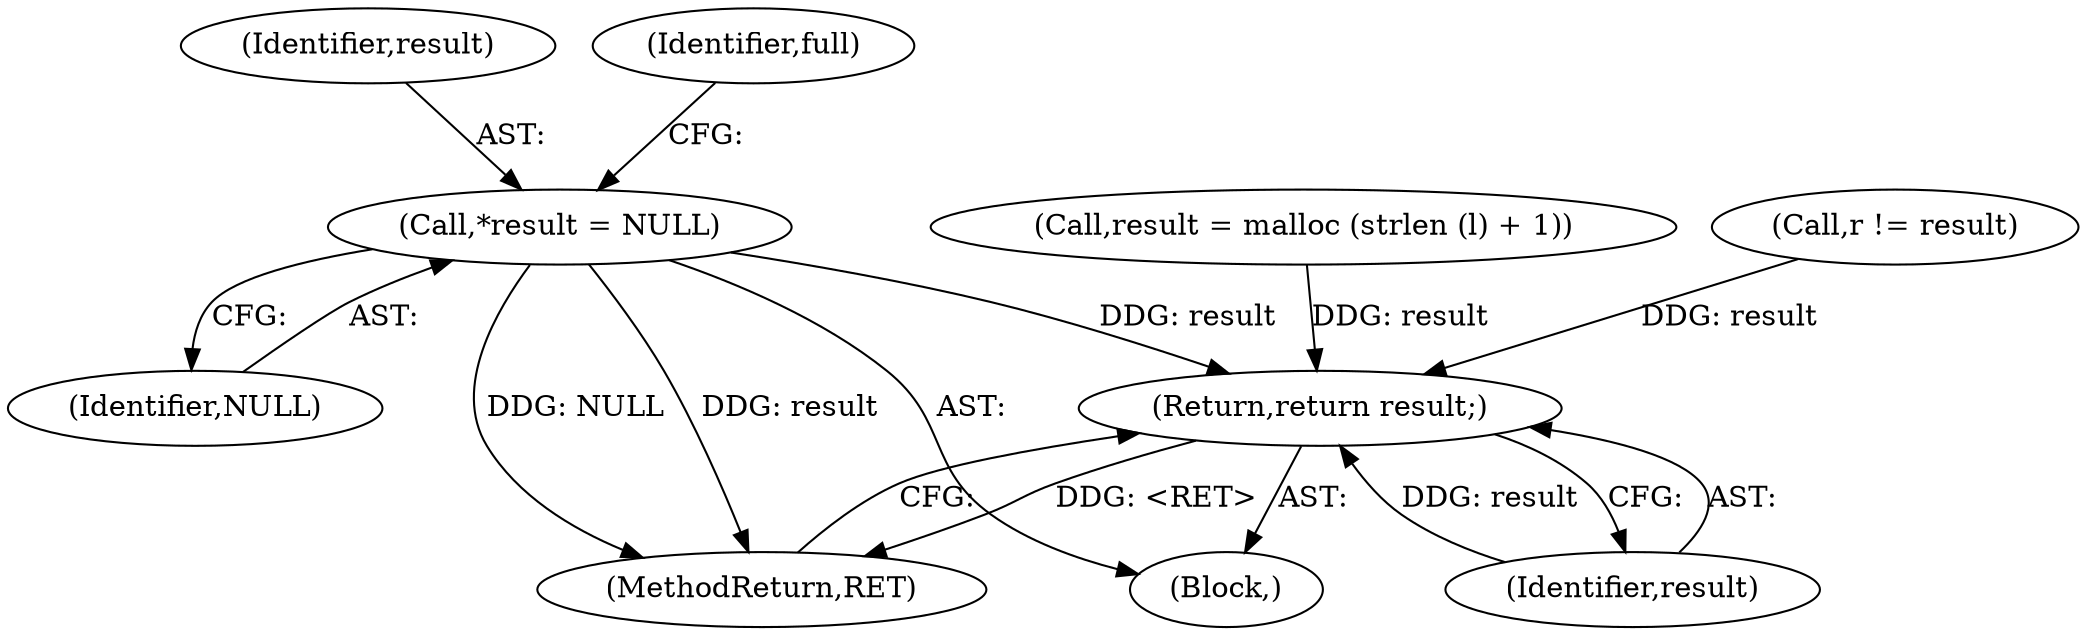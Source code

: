 digraph "0_xcursor_897213f36baf6926daf6d192c709cf627aa5fd05@pointer" {
"1000105" [label="(Call,*result = NULL)"];
"1000234" [label="(Return,return result;)"];
"1000234" [label="(Return,return result;)"];
"1000106" [label="(Identifier,result)"];
"1000198" [label="(Call,r != result)"];
"1000236" [label="(MethodReturn,RET)"];
"1000107" [label="(Identifier,NULL)"];
"1000105" [label="(Call,*result = NULL)"];
"1000111" [label="(Identifier,full)"];
"1000165" [label="(Call,result = malloc (strlen (l) + 1))"];
"1000102" [label="(Block,)"];
"1000235" [label="(Identifier,result)"];
"1000105" -> "1000102"  [label="AST: "];
"1000105" -> "1000107"  [label="CFG: "];
"1000106" -> "1000105"  [label="AST: "];
"1000107" -> "1000105"  [label="AST: "];
"1000111" -> "1000105"  [label="CFG: "];
"1000105" -> "1000236"  [label="DDG: NULL"];
"1000105" -> "1000236"  [label="DDG: result"];
"1000105" -> "1000234"  [label="DDG: result"];
"1000234" -> "1000102"  [label="AST: "];
"1000234" -> "1000235"  [label="CFG: "];
"1000235" -> "1000234"  [label="AST: "];
"1000236" -> "1000234"  [label="CFG: "];
"1000234" -> "1000236"  [label="DDG: <RET>"];
"1000235" -> "1000234"  [label="DDG: result"];
"1000198" -> "1000234"  [label="DDG: result"];
"1000165" -> "1000234"  [label="DDG: result"];
}
